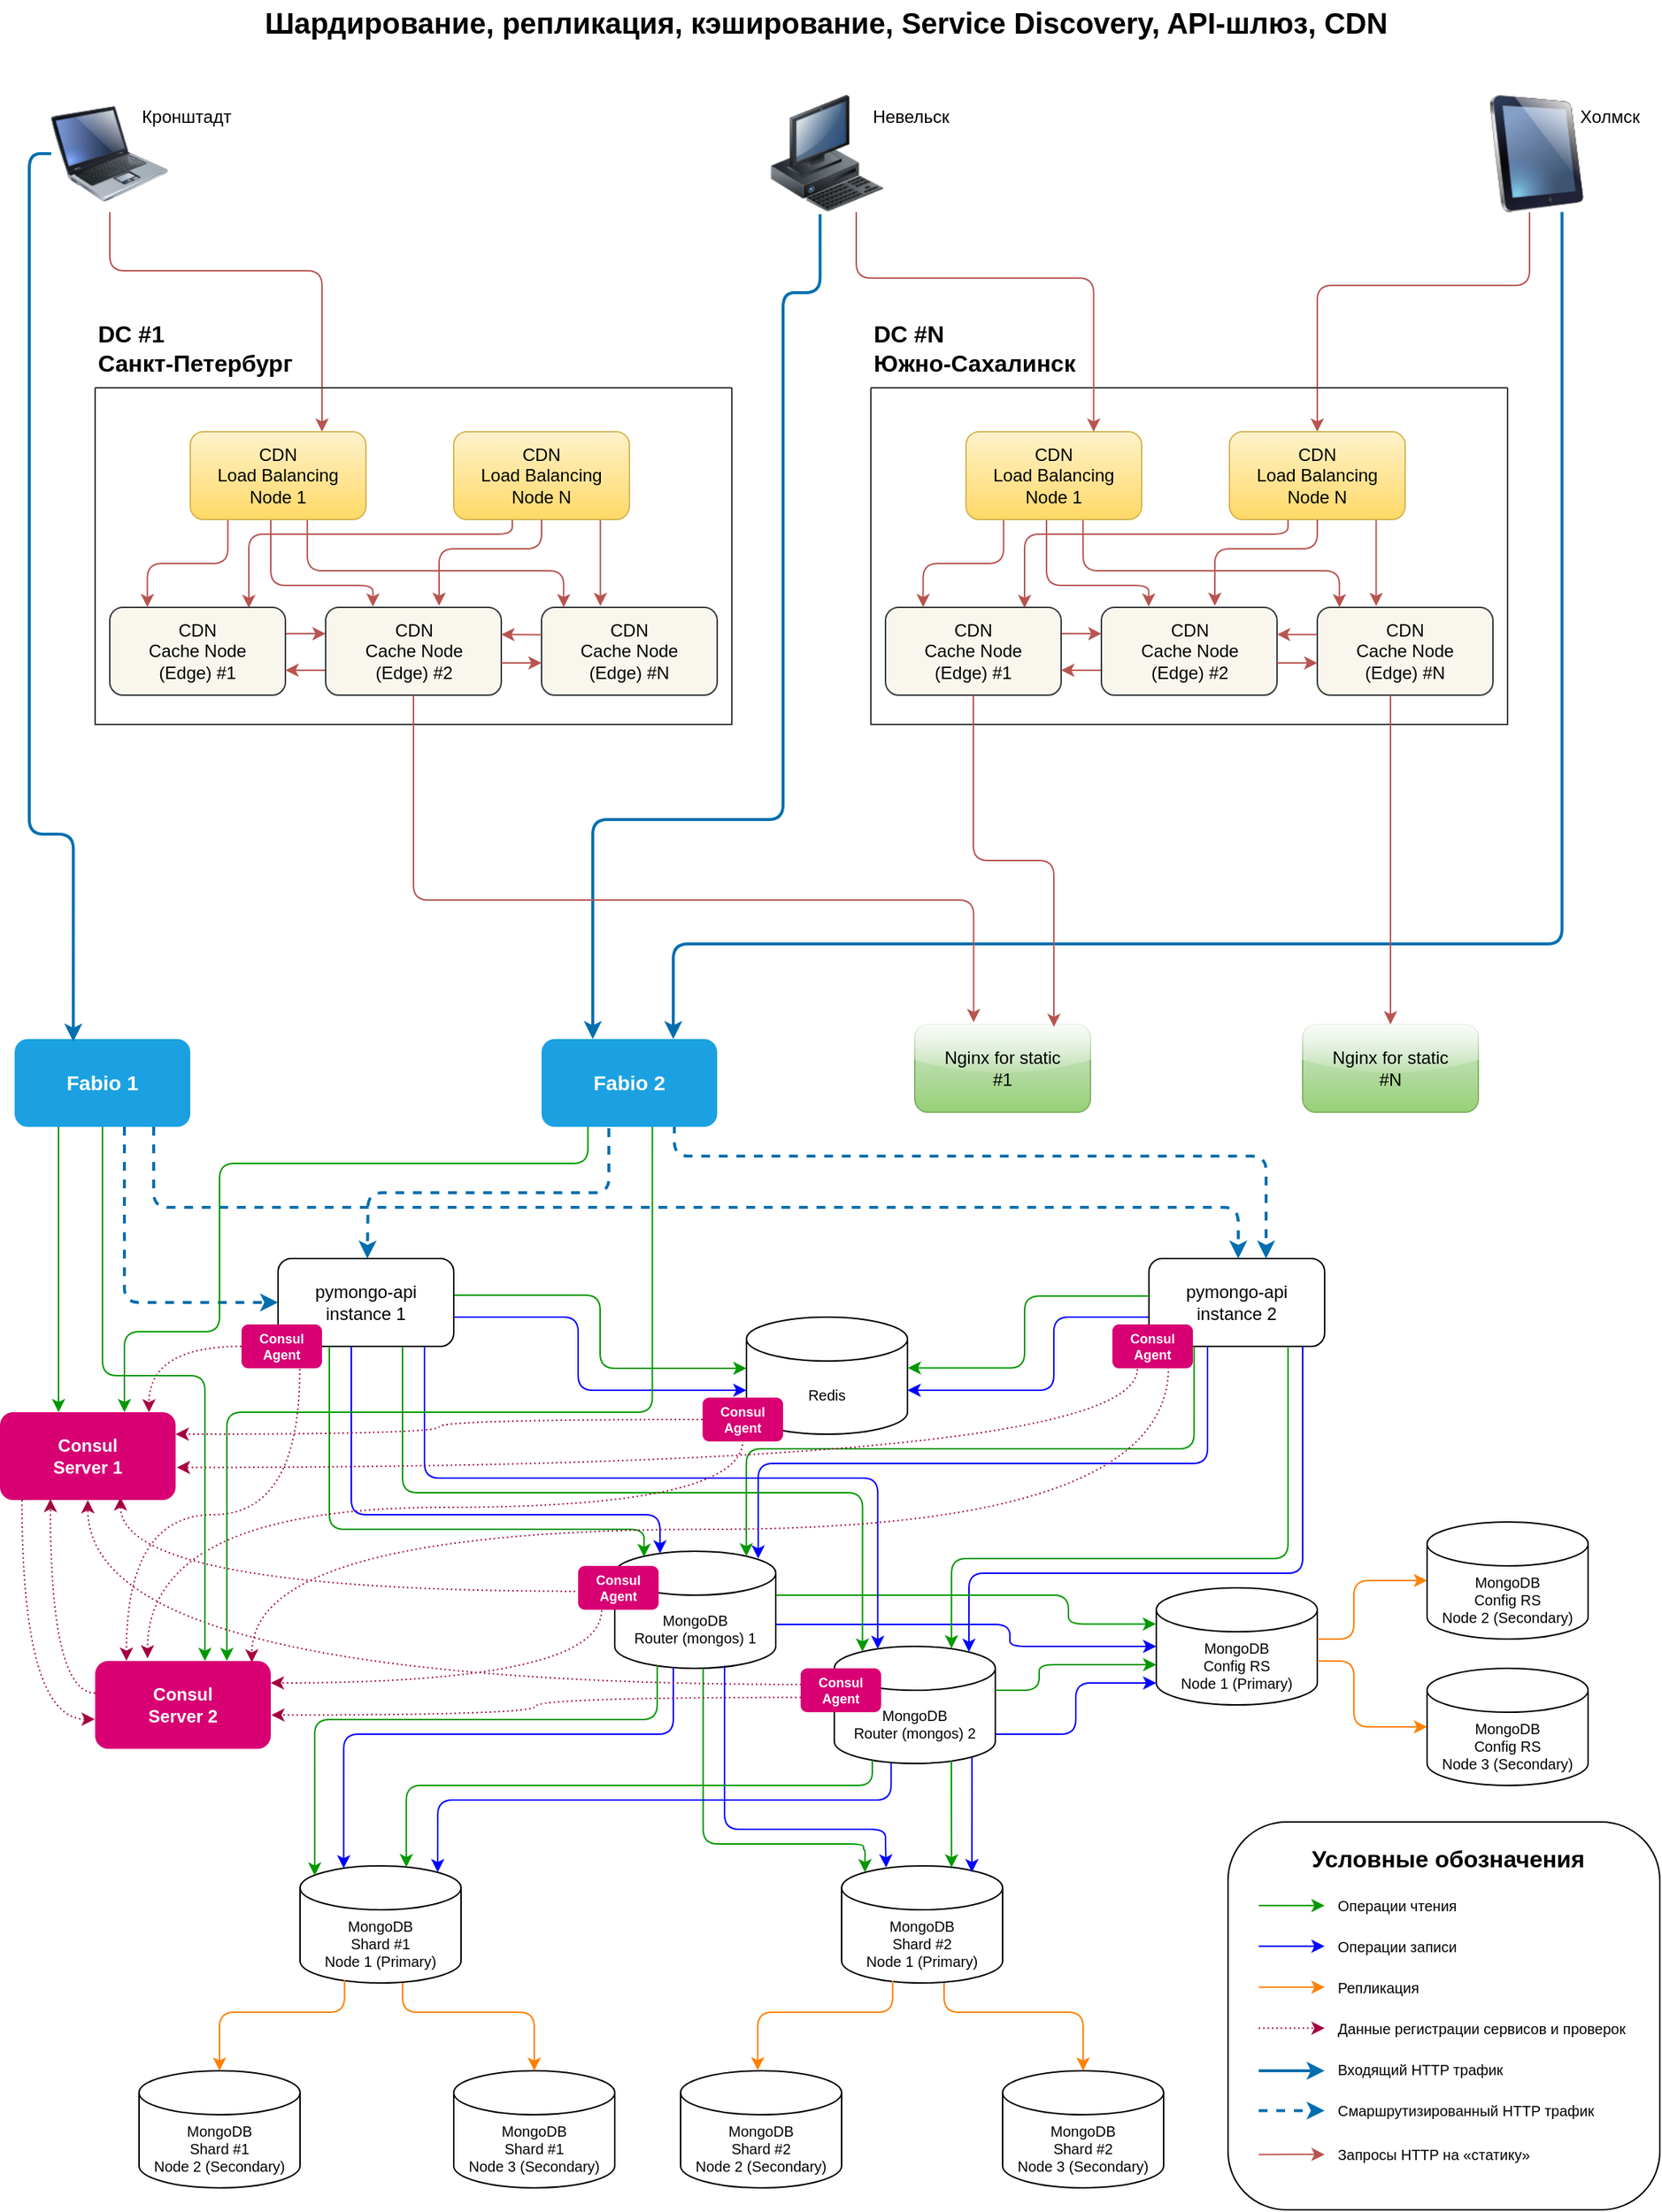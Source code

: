<mxfile version="24.7.17">
  <diagram name="6.CDN" id="-H_mtQnk-PTXWXPvYvuk">
    <mxGraphModel dx="2618" dy="1568" grid="1" gridSize="5" guides="1" tooltips="1" connect="1" arrows="1" fold="1" page="1" pageScale="1" pageWidth="1169" pageHeight="1654" math="0" shadow="0">
      <root>
        <mxCell id="0" />
        <mxCell id="1" style="locked=1;" parent="0" />
        <mxCell id="jPw7WkgZSSUt35f-Nade-44" value="" style="rounded=1;whiteSpace=wrap;html=1;" parent="1" vertex="1">
          <mxGeometry x="859" y="1280" width="295" height="265" as="geometry" />
        </mxCell>
        <mxCell id="zA23MoTUsTF4_91t8viU-2" value="MongoDB&lt;div style=&quot;font-size: 10px;&quot;&gt;Router (mongos) 1&lt;/div&gt;" style="shape=cylinder3;whiteSpace=wrap;html=1;boundedLbl=1;backgroundOutline=1;size=15;fontSize=10;" parent="1" vertex="1">
          <mxGeometry x="440" y="1095" width="110" height="80" as="geometry" />
        </mxCell>
        <mxCell id="zA23MoTUsTF4_91t8viU-3" value="pymongo-api&lt;div&gt;instance 2&lt;/div&gt;" style="rounded=1;whiteSpace=wrap;html=1;" parent="1" vertex="1">
          <mxGeometry x="805" y="895" width="120" height="60" as="geometry" />
        </mxCell>
        <mxCell id="7oG3R2HQlfEvOicd3jD7-2" value="MongoDB&lt;div style=&quot;font-size: 10px;&quot;&gt;Shard #1&lt;/div&gt;&lt;div style=&quot;font-size: 10px;&quot;&gt;Node 1 (Primary)&lt;/div&gt;" style="shape=cylinder3;whiteSpace=wrap;html=1;boundedLbl=1;backgroundOutline=1;size=15;fontSize=10;" parent="1" vertex="1">
          <mxGeometry x="225" y="1310" width="110" height="80" as="geometry" />
        </mxCell>
        <mxCell id="7oG3R2HQlfEvOicd3jD7-1" value="MongoDB&lt;br&gt;Config RS&lt;div&gt;Node 3 (Secondary)&lt;/div&gt;" style="shape=cylinder3;whiteSpace=wrap;html=1;boundedLbl=1;backgroundOutline=1;size=15;fontSize=10;" parent="1" vertex="1">
          <mxGeometry x="995" y="1175" width="110" height="80" as="geometry" />
        </mxCell>
        <mxCell id="7oG3R2HQlfEvOicd3jD7-3" value="MongoDB&lt;div style=&quot;font-size: 10px;&quot;&gt;Shard #2&lt;/div&gt;&lt;div style=&quot;font-size: 10px;&quot;&gt;Node 1 (Primary)&lt;/div&gt;" style="shape=cylinder3;whiteSpace=wrap;html=1;boundedLbl=1;backgroundOutline=1;size=15;fontSize=10;" parent="1" vertex="1">
          <mxGeometry x="595" y="1310" width="110" height="80" as="geometry" />
        </mxCell>
        <mxCell id="jPw7WkgZSSUt35f-Nade-1" value="MongoDB&lt;br style=&quot;font-size: 10px;&quot;&gt;Config RS&lt;div style=&quot;font-size: 10px;&quot;&gt;Node 2 (Secondary)&lt;/div&gt;" style="shape=cylinder3;whiteSpace=wrap;html=1;boundedLbl=1;backgroundOutline=1;size=15;fontSize=10;" parent="1" vertex="1">
          <mxGeometry x="995" y="1075" width="110" height="80" as="geometry" />
        </mxCell>
        <mxCell id="jPw7WkgZSSUt35f-Nade-2" value="MongoDB&lt;br style=&quot;font-size: 10px;&quot;&gt;Config RS&lt;div style=&quot;font-size: 10px;&quot;&gt;Node 1 (Primary)&lt;/div&gt;" style="shape=cylinder3;whiteSpace=wrap;html=1;boundedLbl=1;backgroundOutline=1;size=15;fontSize=10;" parent="1" vertex="1">
          <mxGeometry x="810" y="1120" width="110" height="80" as="geometry" />
        </mxCell>
        <mxCell id="jPw7WkgZSSUt35f-Nade-3" value="MongoDB&lt;div style=&quot;font-size: 10px;&quot;&gt;Router (mongos) 2&lt;/div&gt;" style="shape=cylinder3;whiteSpace=wrap;html=1;boundedLbl=1;backgroundOutline=1;size=15;fontSize=10;" parent="1" vertex="1">
          <mxGeometry x="590" y="1160" width="110" height="80" as="geometry" />
        </mxCell>
        <mxCell id="jPw7WkgZSSUt35f-Nade-4" value="MongoDB&lt;div style=&quot;font-size: 10px;&quot;&gt;Shard #1&lt;/div&gt;&lt;div style=&quot;font-size: 10px;&quot;&gt;Node 2 (Secondary)&lt;/div&gt;" style="shape=cylinder3;whiteSpace=wrap;html=1;boundedLbl=1;backgroundOutline=1;size=15;fontSize=10;" parent="1" vertex="1">
          <mxGeometry x="115" y="1450" width="110" height="80" as="geometry" />
        </mxCell>
        <mxCell id="jPw7WkgZSSUt35f-Nade-5" value="MongoDB&lt;div style=&quot;font-size: 10px;&quot;&gt;Shard #1&lt;/div&gt;&lt;div style=&quot;font-size: 10px;&quot;&gt;Node 3 (Secondary)&lt;/div&gt;" style="shape=cylinder3;whiteSpace=wrap;html=1;boundedLbl=1;backgroundOutline=1;size=15;fontSize=10;" parent="1" vertex="1">
          <mxGeometry x="330" y="1450" width="110" height="80" as="geometry" />
        </mxCell>
        <mxCell id="jPw7WkgZSSUt35f-Nade-6" value="MongoDB&lt;div style=&quot;font-size: 10px;&quot;&gt;Shard #2&lt;/div&gt;&lt;div style=&quot;font-size: 10px;&quot;&gt;Node 2 (Secondary)&lt;/div&gt;" style="shape=cylinder3;whiteSpace=wrap;html=1;boundedLbl=1;backgroundOutline=1;size=15;fontSize=10;" parent="1" vertex="1">
          <mxGeometry x="485" y="1450" width="110" height="80" as="geometry" />
        </mxCell>
        <mxCell id="jPw7WkgZSSUt35f-Nade-7" value="MongoDB&lt;div style=&quot;font-size: 10px;&quot;&gt;Shard #2&lt;/div&gt;&lt;div style=&quot;font-size: 10px;&quot;&gt;Node 3 (Secondary)&lt;/div&gt;" style="shape=cylinder3;whiteSpace=wrap;html=1;boundedLbl=1;backgroundOutline=1;size=15;fontSize=10;" parent="1" vertex="1">
          <mxGeometry x="705" y="1450" width="110" height="80" as="geometry" />
        </mxCell>
        <mxCell id="jPw7WkgZSSUt35f-Nade-8" style="edgeStyle=orthogonalEdgeStyle;rounded=1;orthogonalLoop=1;jettySize=auto;html=1;strokeColor=#0000FF;curved=0;entryX=0;entryY=0.5;entryDx=0;entryDy=0;entryPerimeter=0;" parent="1" source="zA23MoTUsTF4_91t8viU-2" target="jPw7WkgZSSUt35f-Nade-2" edge="1">
          <mxGeometry relative="1" as="geometry">
            <mxPoint x="810" y="1150" as="targetPoint" />
            <Array as="points">
              <mxPoint x="710" y="1145" />
              <mxPoint x="710" y="1160" />
            </Array>
          </mxGeometry>
        </mxCell>
        <mxCell id="jPw7WkgZSSUt35f-Nade-10" style="edgeStyle=orthogonalEdgeStyle;rounded=1;orthogonalLoop=1;jettySize=auto;html=1;entryX=0.888;entryY=0.063;entryDx=0;entryDy=0;entryPerimeter=0;strokeColor=#0000FF;curved=0;" parent="1" source="zA23MoTUsTF4_91t8viU-3" target="zA23MoTUsTF4_91t8viU-2" edge="1">
          <mxGeometry relative="1" as="geometry">
            <mxPoint x="515" y="995" as="targetPoint" />
            <Array as="points">
              <mxPoint x="845" y="1035" />
              <mxPoint x="538" y="1035" />
              <mxPoint x="538" y="1100" />
            </Array>
          </mxGeometry>
        </mxCell>
        <mxCell id="jPw7WkgZSSUt35f-Nade-11" style="edgeStyle=orthogonalEdgeStyle;rounded=1;orthogonalLoop=1;jettySize=auto;html=1;entryX=0.817;entryY=0.043;entryDx=0;entryDy=0;entryPerimeter=0;strokeColor=#009900;curved=0;" parent="1" target="zA23MoTUsTF4_91t8viU-2" edge="1">
          <mxGeometry relative="1" as="geometry">
            <Array as="points">
              <mxPoint x="836" y="1025" />
              <mxPoint x="530" y="1025" />
            </Array>
            <mxPoint x="835.805" y="955" as="sourcePoint" />
            <mxPoint x="530.01" y="1097.24" as="targetPoint" />
          </mxGeometry>
        </mxCell>
        <mxCell id="jPw7WkgZSSUt35f-Nade-12" style="edgeStyle=orthogonalEdgeStyle;rounded=1;orthogonalLoop=1;jettySize=auto;html=1;strokeColor=#009900;curved=0;entryX=0.728;entryY=0.017;entryDx=0;entryDy=0;entryPerimeter=0;" parent="1" source="zA23MoTUsTF4_91t8viU-3" target="jPw7WkgZSSUt35f-Nade-3" edge="1">
          <mxGeometry relative="1" as="geometry">
            <Array as="points">
              <mxPoint x="900" y="1100" />
              <mxPoint x="670" y="1100" />
            </Array>
            <mxPoint x="670" y="1155" as="targetPoint" />
          </mxGeometry>
        </mxCell>
        <mxCell id="jPw7WkgZSSUt35f-Nade-13" style="edgeStyle=orthogonalEdgeStyle;rounded=1;orthogonalLoop=1;jettySize=auto;html=1;entryX=0.833;entryY=0.047;entryDx=0;entryDy=0;entryPerimeter=0;strokeColor=#0000FF;curved=0;" parent="1" source="zA23MoTUsTF4_91t8viU-3" target="jPw7WkgZSSUt35f-Nade-3" edge="1">
          <mxGeometry relative="1" as="geometry">
            <Array as="points">
              <mxPoint x="910" y="1110" />
              <mxPoint x="682" y="1110" />
              <mxPoint x="682" y="1164" />
            </Array>
          </mxGeometry>
        </mxCell>
        <mxCell id="jPw7WkgZSSUt35f-Nade-14" style="edgeStyle=orthogonalEdgeStyle;rounded=1;orthogonalLoop=1;jettySize=auto;html=1;entryX=0;entryY=0;entryDx=0;entryDy=52.5;entryPerimeter=0;strokeColor=#009900;curved=0;" parent="1" source="jPw7WkgZSSUt35f-Nade-3" target="jPw7WkgZSSUt35f-Nade-2" edge="1">
          <mxGeometry relative="1" as="geometry">
            <Array as="points">
              <mxPoint x="730" y="1190" />
              <mxPoint x="730" y="1173" />
            </Array>
          </mxGeometry>
        </mxCell>
        <mxCell id="jPw7WkgZSSUt35f-Nade-15" style="edgeStyle=orthogonalEdgeStyle;rounded=1;orthogonalLoop=1;jettySize=auto;html=1;entryX=0;entryY=0.5;entryDx=0;entryDy=0;entryPerimeter=0;curved=0;strokeColor=#FF8000;" parent="1" source="jPw7WkgZSSUt35f-Nade-2" target="jPw7WkgZSSUt35f-Nade-1" edge="1">
          <mxGeometry relative="1" as="geometry">
            <Array as="points">
              <mxPoint x="945" y="1155" />
              <mxPoint x="945" y="1115" />
            </Array>
          </mxGeometry>
        </mxCell>
        <mxCell id="jPw7WkgZSSUt35f-Nade-16" style="edgeStyle=orthogonalEdgeStyle;rounded=1;orthogonalLoop=1;jettySize=auto;html=1;entryX=0;entryY=0.5;entryDx=0;entryDy=0;entryPerimeter=0;curved=0;strokeColor=#FF8000;" parent="1" source="jPw7WkgZSSUt35f-Nade-2" target="7oG3R2HQlfEvOicd3jD7-1" edge="1">
          <mxGeometry relative="1" as="geometry">
            <Array as="points">
              <mxPoint x="945" y="1170" />
              <mxPoint x="945" y="1215" />
            </Array>
          </mxGeometry>
        </mxCell>
        <mxCell id="jPw7WkgZSSUt35f-Nade-17" style="edgeStyle=orthogonalEdgeStyle;rounded=1;orthogonalLoop=1;jettySize=auto;html=1;entryX=0.091;entryY=0.083;entryDx=0;entryDy=0;entryPerimeter=0;exitX=0.264;exitY=0.975;exitDx=0;exitDy=0;exitPerimeter=0;strokeColor=#009900;curved=0;" parent="1" source="zA23MoTUsTF4_91t8viU-2" target="7oG3R2HQlfEvOicd3jD7-2" edge="1">
          <mxGeometry relative="1" as="geometry">
            <Array as="points">
              <mxPoint x="469" y="1210" />
              <mxPoint x="235" y="1210" />
            </Array>
          </mxGeometry>
        </mxCell>
        <mxCell id="jPw7WkgZSSUt35f-Nade-18" style="edgeStyle=orthogonalEdgeStyle;rounded=1;orthogonalLoop=1;jettySize=auto;html=1;entryX=0.271;entryY=0.021;entryDx=0;entryDy=0;entryPerimeter=0;strokeColor=#0000FF;curved=0;" parent="1" target="7oG3R2HQlfEvOicd3jD7-2" edge="1">
          <mxGeometry relative="1" as="geometry">
            <mxPoint x="305" y="1295" as="targetPoint" />
            <Array as="points">
              <mxPoint x="480" y="1220" />
              <mxPoint x="255" y="1220" />
            </Array>
            <mxPoint x="480" y="1175" as="sourcePoint" />
          </mxGeometry>
        </mxCell>
        <mxCell id="jPw7WkgZSSUt35f-Nade-19" style="edgeStyle=orthogonalEdgeStyle;rounded=1;orthogonalLoop=1;jettySize=auto;html=1;entryX=0.145;entryY=0;entryDx=0;entryDy=4.35;entryPerimeter=0;strokeColor=#009900;curved=0;exitX=0.549;exitY=1;exitDx=0;exitDy=0;exitPerimeter=0;" parent="1" source="zA23MoTUsTF4_91t8viU-2" target="7oG3R2HQlfEvOicd3jD7-3" edge="1">
          <mxGeometry relative="1" as="geometry">
            <mxPoint x="620" y="1295" as="targetPoint" />
            <Array as="points">
              <mxPoint x="500" y="1295" />
              <mxPoint x="610" y="1295" />
              <mxPoint x="610" y="1299" />
              <mxPoint x="611" y="1299" />
            </Array>
          </mxGeometry>
        </mxCell>
        <mxCell id="jPw7WkgZSSUt35f-Nade-20" style="edgeStyle=orthogonalEdgeStyle;rounded=1;orthogonalLoop=1;jettySize=auto;html=1;entryX=0.277;entryY=0.014;entryDx=0;entryDy=0;entryPerimeter=0;strokeColor=#0000FF;curved=0;exitX=0.682;exitY=0.978;exitDx=0;exitDy=0;exitPerimeter=0;" parent="1" source="zA23MoTUsTF4_91t8viU-2" target="7oG3R2HQlfEvOicd3jD7-3" edge="1">
          <mxGeometry relative="1" as="geometry">
            <Array as="points">
              <mxPoint x="515" y="1285" />
              <mxPoint x="625" y="1285" />
              <mxPoint x="625" y="1296" />
              <mxPoint x="626" y="1296" />
            </Array>
          </mxGeometry>
        </mxCell>
        <mxCell id="jPw7WkgZSSUt35f-Nade-21" style="edgeStyle=orthogonalEdgeStyle;rounded=1;orthogonalLoop=1;jettySize=auto;html=1;entryX=0.66;entryY=0.011;entryDx=0;entryDy=0;entryPerimeter=0;exitX=0.236;exitY=0.972;exitDx=0;exitDy=0;exitPerimeter=0;strokeColor=#009900;curved=0;" parent="1" source="jPw7WkgZSSUt35f-Nade-3" target="7oG3R2HQlfEvOicd3jD7-2" edge="1">
          <mxGeometry relative="1" as="geometry">
            <Array as="points">
              <mxPoint x="616" y="1255" />
              <mxPoint x="298" y="1255" />
            </Array>
          </mxGeometry>
        </mxCell>
        <mxCell id="jPw7WkgZSSUt35f-Nade-22" style="edgeStyle=orthogonalEdgeStyle;rounded=1;orthogonalLoop=1;jettySize=auto;html=1;entryX=0.855;entryY=0;entryDx=0;entryDy=4.35;entryPerimeter=0;exitX=0.353;exitY=0.994;exitDx=0;exitDy=0;exitPerimeter=0;strokeColor=#0000FF;curved=0;" parent="1" source="jPw7WkgZSSUt35f-Nade-3" target="7oG3R2HQlfEvOicd3jD7-2" edge="1">
          <mxGeometry relative="1" as="geometry">
            <Array as="points">
              <mxPoint x="629" y="1265" />
              <mxPoint x="319" y="1265" />
            </Array>
          </mxGeometry>
        </mxCell>
        <mxCell id="jPw7WkgZSSUt35f-Nade-23" style="edgeStyle=orthogonalEdgeStyle;rounded=1;orthogonalLoop=1;jettySize=auto;html=1;entryX=0.683;entryY=0.014;entryDx=0;entryDy=0;entryPerimeter=0;curved=0;strokeColor=#009900;exitX=0.727;exitY=0.979;exitDx=0;exitDy=0;exitPerimeter=0;" parent="1" source="jPw7WkgZSSUt35f-Nade-3" target="7oG3R2HQlfEvOicd3jD7-3" edge="1">
          <mxGeometry relative="1" as="geometry">
            <Array as="points">
              <mxPoint x="670" y="1238" />
            </Array>
          </mxGeometry>
        </mxCell>
        <mxCell id="jPw7WkgZSSUt35f-Nade-24" style="edgeStyle=orthogonalEdgeStyle;rounded=1;orthogonalLoop=1;jettySize=auto;html=1;entryX=0.855;entryY=0;entryDx=0;entryDy=4.35;entryPerimeter=0;curved=0;strokeColor=#0000FF;exitX=0.855;exitY=1;exitDx=0;exitDy=-4.35;exitPerimeter=0;" parent="1" source="jPw7WkgZSSUt35f-Nade-3" edge="1">
          <mxGeometry relative="1" as="geometry">
            <Array as="points">
              <mxPoint x="684" y="1250" />
            </Array>
            <mxPoint x="680" y="1250" as="sourcePoint" />
            <mxPoint x="684.01" y="1314.35" as="targetPoint" />
          </mxGeometry>
        </mxCell>
        <mxCell id="jPw7WkgZSSUt35f-Nade-25" style="edgeStyle=orthogonalEdgeStyle;rounded=1;orthogonalLoop=1;jettySize=auto;html=1;entryX=0.5;entryY=0;entryDx=0;entryDy=0;entryPerimeter=0;curved=0;exitX=0.276;exitY=0.973;exitDx=0;exitDy=0;exitPerimeter=0;strokeColor=#FF8000;" parent="1" source="7oG3R2HQlfEvOicd3jD7-2" target="jPw7WkgZSSUt35f-Nade-4" edge="1">
          <mxGeometry relative="1" as="geometry">
            <Array as="points">
              <mxPoint x="255" y="1410" />
              <mxPoint x="170" y="1410" />
            </Array>
          </mxGeometry>
        </mxCell>
        <mxCell id="jPw7WkgZSSUt35f-Nade-26" style="edgeStyle=orthogonalEdgeStyle;rounded=1;orthogonalLoop=1;jettySize=auto;html=1;entryX=0.5;entryY=0;entryDx=0;entryDy=0;entryPerimeter=0;curved=0;strokeColor=#FF8000;" parent="1" source="7oG3R2HQlfEvOicd3jD7-2" target="jPw7WkgZSSUt35f-Nade-5" edge="1">
          <mxGeometry relative="1" as="geometry">
            <Array as="points">
              <mxPoint x="295" y="1410" />
              <mxPoint x="385" y="1410" />
            </Array>
          </mxGeometry>
        </mxCell>
        <mxCell id="jPw7WkgZSSUt35f-Nade-27" style="edgeStyle=orthogonalEdgeStyle;rounded=1;orthogonalLoop=1;jettySize=auto;html=1;entryX=0.479;entryY=-0.004;entryDx=0;entryDy=0;entryPerimeter=0;curved=0;exitX=0.317;exitY=0.981;exitDx=0;exitDy=0;exitPerimeter=0;strokeColor=#FF8000;" parent="1" source="7oG3R2HQlfEvOicd3jD7-3" target="jPw7WkgZSSUt35f-Nade-6" edge="1">
          <mxGeometry relative="1" as="geometry">
            <Array as="points">
              <mxPoint x="630" y="1410" />
              <mxPoint x="538" y="1410" />
            </Array>
          </mxGeometry>
        </mxCell>
        <mxCell id="jPw7WkgZSSUt35f-Nade-28" style="edgeStyle=orthogonalEdgeStyle;rounded=1;orthogonalLoop=1;jettySize=auto;html=1;entryX=0.5;entryY=0;entryDx=0;entryDy=0;entryPerimeter=0;curved=0;strokeColor=#FF8000;" parent="1" source="7oG3R2HQlfEvOicd3jD7-3" target="jPw7WkgZSSUt35f-Nade-7" edge="1">
          <mxGeometry relative="1" as="geometry">
            <Array as="points">
              <mxPoint x="665" y="1410" />
              <mxPoint x="760" y="1410" />
            </Array>
          </mxGeometry>
        </mxCell>
        <mxCell id="jPw7WkgZSSUt35f-Nade-29" style="edgeStyle=orthogonalEdgeStyle;rounded=1;orthogonalLoop=1;jettySize=auto;html=1;entryX=0;entryY=1;entryDx=0;entryDy=-15;entryPerimeter=0;curved=0;strokeColor=#0000FF;" parent="1" source="jPw7WkgZSSUt35f-Nade-3" target="jPw7WkgZSSUt35f-Nade-2" edge="1">
          <mxGeometry relative="1" as="geometry">
            <Array as="points">
              <mxPoint x="755" y="1220" />
              <mxPoint x="755" y="1185" />
            </Array>
          </mxGeometry>
        </mxCell>
        <mxCell id="jPw7WkgZSSUt35f-Nade-30" style="edgeStyle=orthogonalEdgeStyle;rounded=1;orthogonalLoop=1;jettySize=auto;html=1;entryX=-0.002;entryY=0.309;entryDx=0;entryDy=0;entryPerimeter=0;curved=0;strokeColor=#009900;" parent="1" source="zA23MoTUsTF4_91t8viU-2" target="jPw7WkgZSSUt35f-Nade-2" edge="1">
          <mxGeometry relative="1" as="geometry">
            <Array as="points">
              <mxPoint x="750" y="1125" />
              <mxPoint x="750" y="1145" />
            </Array>
          </mxGeometry>
        </mxCell>
        <mxCell id="jPw7WkgZSSUt35f-Nade-36" value="Условные обозначения" style="text;html=1;align=center;verticalAlign=middle;whiteSpace=wrap;rounded=0;fontSize=16;fontStyle=1" parent="1" vertex="1">
          <mxGeometry x="886.5" y="1290" width="245" height="30" as="geometry" />
        </mxCell>
        <mxCell id="jPw7WkgZSSUt35f-Nade-37" value="" style="endArrow=classic;html=1;rounded=0;strokeColor=#009900;" parent="1" edge="1">
          <mxGeometry width="50" height="50" relative="1" as="geometry">
            <mxPoint x="880" y="1337.11" as="sourcePoint" />
            <mxPoint x="925" y="1337.11" as="targetPoint" />
          </mxGeometry>
        </mxCell>
        <mxCell id="jPw7WkgZSSUt35f-Nade-38" value="Операции чтения" style="text;html=1;align=left;verticalAlign=middle;whiteSpace=wrap;rounded=0;fontSize=10;" parent="1" vertex="1">
          <mxGeometry x="931.5" y="1322.31" width="150" height="30" as="geometry" />
        </mxCell>
        <mxCell id="jPw7WkgZSSUt35f-Nade-40" value="" style="endArrow=classic;html=1;rounded=0;strokeColor=#0000FF;" parent="1" edge="1">
          <mxGeometry width="50" height="50" relative="1" as="geometry">
            <mxPoint x="880" y="1364.88" as="sourcePoint" />
            <mxPoint x="925" y="1364.88" as="targetPoint" />
          </mxGeometry>
        </mxCell>
        <mxCell id="jPw7WkgZSSUt35f-Nade-41" value="Операции записи" style="text;html=1;align=left;verticalAlign=middle;whiteSpace=wrap;rounded=0;fontSize=10;" parent="1" vertex="1">
          <mxGeometry x="931.5" y="1350" width="150" height="30" as="geometry" />
        </mxCell>
        <mxCell id="jPw7WkgZSSUt35f-Nade-42" value="" style="endArrow=classic;html=1;rounded=0;strokeColor=#FF8000;" parent="1" edge="1">
          <mxGeometry width="50" height="50" relative="1" as="geometry">
            <mxPoint x="880" y="1392.88" as="sourcePoint" />
            <mxPoint x="925" y="1392.88" as="targetPoint" />
          </mxGeometry>
        </mxCell>
        <mxCell id="jPw7WkgZSSUt35f-Nade-43" value="Репликация" style="text;html=1;align=left;verticalAlign=middle;whiteSpace=wrap;rounded=0;fontSize=10;" parent="1" vertex="1">
          <mxGeometry x="931.5" y="1378" width="150" height="30" as="geometry" />
        </mxCell>
        <mxCell id="jPw7WkgZSSUt35f-Nade-46" value="Шардирование, репликация, кэширование, Service Discovery, API-шлюз, CDN" style="text;html=1;align=center;verticalAlign=middle;whiteSpace=wrap;rounded=0;fontStyle=1;fontSize=20;" parent="1" vertex="1">
          <mxGeometry x="156" y="35" width="857" height="30" as="geometry" />
        </mxCell>
        <mxCell id="w-7H7ikRxo_HlCYYJED9-1" value="Redis" style="shape=cylinder3;whiteSpace=wrap;html=1;boundedLbl=1;backgroundOutline=1;size=15;fontSize=10;" parent="1" vertex="1">
          <mxGeometry x="530" y="935" width="110" height="80" as="geometry" />
        </mxCell>
        <mxCell id="w-7H7ikRxo_HlCYYJED9-2" style="edgeStyle=orthogonalEdgeStyle;rounded=1;orthogonalLoop=1;jettySize=auto;html=1;entryX=1.002;entryY=0.434;entryDx=0;entryDy=0;entryPerimeter=0;curved=0;strokeColor=#009900;exitX=0.006;exitY=0.427;exitDx=0;exitDy=0;exitPerimeter=0;" parent="1" source="zA23MoTUsTF4_91t8viU-3" target="w-7H7ikRxo_HlCYYJED9-1" edge="1">
          <mxGeometry relative="1" as="geometry">
            <mxPoint x="515" y="905" as="sourcePoint" />
            <mxPoint x="346.1" y="942.04" as="targetPoint" />
            <Array as="points">
              <mxPoint x="720" y="921" />
              <mxPoint x="720" y="970" />
            </Array>
          </mxGeometry>
        </mxCell>
        <mxCell id="w-7H7ikRxo_HlCYYJED9-3" style="edgeStyle=orthogonalEdgeStyle;rounded=1;orthogonalLoop=1;jettySize=auto;html=1;curved=0;strokeColor=#0000FF;" parent="1" source="zA23MoTUsTF4_91t8viU-3" edge="1">
          <mxGeometry relative="1" as="geometry">
            <mxPoint x="640" y="985" as="targetPoint" />
            <Array as="points">
              <mxPoint x="740" y="935" />
              <mxPoint x="740" y="985" />
              <mxPoint x="640" y="985" />
            </Array>
          </mxGeometry>
        </mxCell>
        <mxCell id="Fii791TdJ4JdNN3p8r98-2" style="edgeStyle=orthogonalEdgeStyle;rounded=1;orthogonalLoop=1;jettySize=auto;html=1;curved=0;strokeColor=#009900;" parent="1" source="Fii791TdJ4JdNN3p8r98-1" target="w-7H7ikRxo_HlCYYJED9-1" edge="1">
          <mxGeometry relative="1" as="geometry">
            <Array as="points">
              <mxPoint x="430" y="920" />
              <mxPoint x="430" y="970" />
            </Array>
          </mxGeometry>
        </mxCell>
        <mxCell id="Fii791TdJ4JdNN3p8r98-1" value="pymongo-api&lt;br&gt;instance 1" style="rounded=1;whiteSpace=wrap;html=1;" parent="1" vertex="1">
          <mxGeometry x="210" y="895" width="120" height="60" as="geometry" />
        </mxCell>
        <mxCell id="Fii791TdJ4JdNN3p8r98-3" style="edgeStyle=orthogonalEdgeStyle;rounded=1;orthogonalLoop=1;jettySize=auto;html=1;curved=0;strokeColor=#0000FF;" parent="1" source="Fii791TdJ4JdNN3p8r98-1" edge="1">
          <mxGeometry relative="1" as="geometry">
            <mxPoint x="530" y="985" as="targetPoint" />
            <Array as="points">
              <mxPoint x="415" y="935" />
              <mxPoint x="415" y="985" />
            </Array>
          </mxGeometry>
        </mxCell>
        <mxCell id="Fii791TdJ4JdNN3p8r98-4" style="edgeStyle=orthogonalEdgeStyle;rounded=1;orthogonalLoop=1;jettySize=auto;html=1;entryX=0.27;entryY=0.022;entryDx=0;entryDy=0;entryPerimeter=0;curved=0;strokeColor=#0000FF;" parent="1" source="Fii791TdJ4JdNN3p8r98-1" target="jPw7WkgZSSUt35f-Nade-3" edge="1">
          <mxGeometry relative="1" as="geometry">
            <Array as="points">
              <mxPoint x="310" y="1045" />
              <mxPoint x="620" y="1045" />
            </Array>
          </mxGeometry>
        </mxCell>
        <mxCell id="Fii791TdJ4JdNN3p8r98-5" style="edgeStyle=orthogonalEdgeStyle;rounded=1;orthogonalLoop=1;jettySize=auto;html=1;entryX=0.175;entryY=0.045;entryDx=0;entryDy=0;entryPerimeter=0;curved=0;strokeColor=#009900;" parent="1" source="Fii791TdJ4JdNN3p8r98-1" target="jPw7WkgZSSUt35f-Nade-3" edge="1">
          <mxGeometry relative="1" as="geometry">
            <Array as="points">
              <mxPoint x="295" y="1055" />
              <mxPoint x="609" y="1055" />
            </Array>
          </mxGeometry>
        </mxCell>
        <mxCell id="Fii791TdJ4JdNN3p8r98-6" style="edgeStyle=orthogonalEdgeStyle;rounded=1;orthogonalLoop=1;jettySize=auto;html=1;curved=0;strokeColor=#0000FF;entryX=0.281;entryY=0.019;entryDx=0;entryDy=0;entryPerimeter=0;" parent="1" source="Fii791TdJ4JdNN3p8r98-1" target="zA23MoTUsTF4_91t8viU-2" edge="1">
          <mxGeometry relative="1" as="geometry">
            <Array as="points">
              <mxPoint x="260" y="1070" />
              <mxPoint x="471" y="1070" />
            </Array>
          </mxGeometry>
        </mxCell>
        <mxCell id="Fii791TdJ4JdNN3p8r98-7" style="edgeStyle=orthogonalEdgeStyle;rounded=1;orthogonalLoop=1;jettySize=auto;html=1;entryX=0.182;entryY=0.049;entryDx=0;entryDy=0;entryPerimeter=0;curved=0;strokeColor=#009900;" parent="1" source="Fii791TdJ4JdNN3p8r98-1" target="zA23MoTUsTF4_91t8viU-2" edge="1">
          <mxGeometry relative="1" as="geometry">
            <Array as="points">
              <mxPoint x="245" y="1080" />
              <mxPoint x="460" y="1080" />
            </Array>
          </mxGeometry>
        </mxCell>
        <mxCell id="Fii791TdJ4JdNN3p8r98-50" value="" style="endArrow=classic;html=1;rounded=0;strokeColor=#A50040;fillColor=#d80073;dashed=1;dashPattern=1 2;" parent="1" edge="1">
          <mxGeometry width="50" height="50" relative="1" as="geometry">
            <mxPoint x="880" y="1420.88" as="sourcePoint" />
            <mxPoint x="925" y="1420.88" as="targetPoint" />
          </mxGeometry>
        </mxCell>
        <mxCell id="Fii791TdJ4JdNN3p8r98-51" value="Данные регистрации сервисов и проверок" style="text;html=1;align=left;verticalAlign=middle;whiteSpace=wrap;rounded=0;fontSize=10;" parent="1" vertex="1">
          <mxGeometry x="931.5" y="1406" width="218" height="30" as="geometry" />
        </mxCell>
        <mxCell id="Fii791TdJ4JdNN3p8r98-52" value="" style="endArrow=classic;html=1;rounded=0;strokeColor=#006EAF;fillColor=#1ba1e2;strokeWidth=2;" parent="1" edge="1">
          <mxGeometry width="50" height="50" relative="1" as="geometry">
            <mxPoint x="880" y="1450" as="sourcePoint" />
            <mxPoint x="925" y="1450" as="targetPoint" />
          </mxGeometry>
        </mxCell>
        <mxCell id="Fii791TdJ4JdNN3p8r98-53" value="Входящий HTTP трафик" style="text;html=1;align=left;verticalAlign=middle;whiteSpace=wrap;rounded=0;fontSize=10;" parent="1" vertex="1">
          <mxGeometry x="931.5" y="1434" width="163" height="30" as="geometry" />
        </mxCell>
        <mxCell id="Fii791TdJ4JdNN3p8r98-54" value="" style="endArrow=classic;html=1;rounded=0;strokeColor=#006EAF;fillColor=#1ba1e2;strokeWidth=2;dashed=1;" parent="1" edge="1">
          <mxGeometry width="50" height="50" relative="1" as="geometry">
            <mxPoint x="880" y="1477.19" as="sourcePoint" />
            <mxPoint x="925" y="1477.19" as="targetPoint" />
          </mxGeometry>
        </mxCell>
        <mxCell id="Fii791TdJ4JdNN3p8r98-55" value="Смаршрутизированный HTTP трафик" style="text;html=1;align=left;verticalAlign=middle;whiteSpace=wrap;rounded=0;fontSize=10;" parent="1" vertex="1">
          <mxGeometry x="931.5" y="1462.31" width="208.5" height="30" as="geometry" />
        </mxCell>
        <mxCell id="39V1fKCo_iLuMmP2e1I6-58" value="" style="endArrow=classic;html=1;rounded=1;strokeColor=#B85450;fillColor=#f8cecc;strokeWidth=1;align=center;verticalAlign=middle;fontFamily=Helvetica;fontSize=11;fontColor=default;labelBackgroundColor=default;curved=0;gradientColor=#ea6b66;flowAnimation=0;" edge="1" parent="1">
          <mxGeometry width="50" height="50" relative="1" as="geometry">
            <mxPoint x="880" y="1507.27" as="sourcePoint" />
            <mxPoint x="925" y="1507.27" as="targetPoint" />
            <Array as="points">
              <mxPoint x="912" y="1507.08" />
            </Array>
          </mxGeometry>
        </mxCell>
        <mxCell id="39V1fKCo_iLuMmP2e1I6-59" value="Запросы HTTP на «статику»" style="text;html=1;align=left;verticalAlign=middle;whiteSpace=wrap;rounded=0;fontSize=10;" vertex="1" parent="1">
          <mxGeometry x="931.5" y="1492.31" width="193.5" height="30" as="geometry" />
        </mxCell>
        <mxCell id="Fii791TdJ4JdNN3p8r98-8" value="Service Discovery" style="locked=1;" parent="0" />
        <mxCell id="Fii791TdJ4JdNN3p8r98-22" style="edgeStyle=orthogonalEdgeStyle;rounded=0;orthogonalLoop=1;jettySize=auto;html=1;entryX=0.686;entryY=0.969;entryDx=0;entryDy=0;curved=1;dashed=1;dashPattern=1 2;entryPerimeter=0;fillColor=#d80073;strokeColor=#A50040;exitX=0.018;exitY=0.578;exitDx=0;exitDy=0;exitPerimeter=0;" parent="Fii791TdJ4JdNN3p8r98-8" source="Fii791TdJ4JdNN3p8r98-15" target="Fii791TdJ4JdNN3p8r98-20" edge="1">
          <mxGeometry relative="1" as="geometry">
            <Array as="points">
              <mxPoint x="102" y="1122" />
            </Array>
          </mxGeometry>
        </mxCell>
        <mxCell id="Fii791TdJ4JdNN3p8r98-29" style="edgeStyle=orthogonalEdgeStyle;rounded=0;orthogonalLoop=1;jettySize=auto;html=1;entryX=1;entryY=0.25;entryDx=0;entryDy=0;curved=1;dashed=1;dashPattern=1 2;fillColor=#d80073;strokeColor=#A50040;exitX=0.291;exitY=1.011;exitDx=0;exitDy=0;exitPerimeter=0;" parent="Fii791TdJ4JdNN3p8r98-8" source="Fii791TdJ4JdNN3p8r98-15" target="Fii791TdJ4JdNN3p8r98-21" edge="1">
          <mxGeometry relative="1" as="geometry" />
        </mxCell>
        <mxCell id="Fii791TdJ4JdNN3p8r98-15" value="Consul Agent" style="rounded=1;whiteSpace=wrap;html=1;fontSize=9;fontStyle=1;fillColor=#d80073;fontColor=#ffffff;strokeColor=none;" parent="Fii791TdJ4JdNN3p8r98-8" vertex="1">
          <mxGeometry x="415" y="1105" width="55" height="30" as="geometry" />
        </mxCell>
        <mxCell id="Fii791TdJ4JdNN3p8r98-26" style="edgeStyle=orthogonalEdgeStyle;rounded=0;orthogonalLoop=1;jettySize=auto;html=1;curved=1;dashed=1;dashPattern=1 2;fillColor=#d80073;strokeColor=#A50040;exitX=0.009;exitY=0.367;exitDx=0;exitDy=0;exitPerimeter=0;" parent="Fii791TdJ4JdNN3p8r98-8" source="Fii791TdJ4JdNN3p8r98-16" target="Fii791TdJ4JdNN3p8r98-20" edge="1">
          <mxGeometry relative="1" as="geometry" />
        </mxCell>
        <mxCell id="Fii791TdJ4JdNN3p8r98-16" value="Consul Agent" style="rounded=1;whiteSpace=wrap;html=1;fontSize=9;fontStyle=1;fillColor=#d80073;fontColor=#ffffff;strokeColor=none;" parent="Fii791TdJ4JdNN3p8r98-8" vertex="1">
          <mxGeometry x="567" y="1175" width="55" height="30" as="geometry" />
        </mxCell>
        <mxCell id="Fii791TdJ4JdNN3p8r98-24" style="edgeStyle=orthogonalEdgeStyle;rounded=0;orthogonalLoop=1;jettySize=auto;html=1;curved=1;dashed=1;dashPattern=1 2;fillColor=#d80073;strokeColor=#A50040;entryX=1;entryY=0.25;entryDx=0;entryDy=0;" parent="Fii791TdJ4JdNN3p8r98-8" source="Fii791TdJ4JdNN3p8r98-17" target="Fii791TdJ4JdNN3p8r98-20" edge="1">
          <mxGeometry relative="1" as="geometry">
            <mxPoint x="155" y="1015" as="targetPoint" />
            <Array as="points">
              <mxPoint x="320" y="1005" />
              <mxPoint x="320" y="1015" />
            </Array>
          </mxGeometry>
        </mxCell>
        <mxCell id="Fii791TdJ4JdNN3p8r98-17" value="Consul Agent" style="rounded=1;whiteSpace=wrap;html=1;fontSize=9;fontStyle=1;fillColor=#d80073;fontColor=#ffffff;strokeColor=none;" parent="Fii791TdJ4JdNN3p8r98-8" vertex="1">
          <mxGeometry x="500" y="990" width="55" height="30" as="geometry" />
        </mxCell>
        <mxCell id="Fii791TdJ4JdNN3p8r98-23" style="edgeStyle=orthogonalEdgeStyle;rounded=0;orthogonalLoop=1;jettySize=auto;html=1;curved=1;dashed=1;dashPattern=1 2;fillColor=#d80073;strokeColor=#A50040;exitX=0;exitY=0.5;exitDx=0;exitDy=0;entryX=0.848;entryY=0.001;entryDx=0;entryDy=0;entryPerimeter=0;" parent="Fii791TdJ4JdNN3p8r98-8" source="Fii791TdJ4JdNN3p8r98-18" target="Fii791TdJ4JdNN3p8r98-20" edge="1">
          <mxGeometry relative="1" as="geometry">
            <mxPoint x="175" y="1025" as="targetPoint" />
          </mxGeometry>
        </mxCell>
        <mxCell id="Fii791TdJ4JdNN3p8r98-27" style="edgeStyle=orthogonalEdgeStyle;rounded=0;orthogonalLoop=1;jettySize=auto;html=1;curved=1;dashed=1;dashPattern=1 2;fillColor=#d80073;strokeColor=#A50040;exitX=0.724;exitY=1.014;exitDx=0;exitDy=0;exitPerimeter=0;entryX=0.178;entryY=-0.003;entryDx=0;entryDy=0;entryPerimeter=0;" parent="Fii791TdJ4JdNN3p8r98-8" source="Fii791TdJ4JdNN3p8r98-18" target="Fii791TdJ4JdNN3p8r98-21" edge="1">
          <mxGeometry relative="1" as="geometry" />
        </mxCell>
        <mxCell id="Fii791TdJ4JdNN3p8r98-18" value="Consul Agent" style="rounded=1;whiteSpace=wrap;html=1;fontSize=9;fontStyle=1;fillColor=#d80073;fontColor=#ffffff;strokeColor=none;" parent="Fii791TdJ4JdNN3p8r98-8" vertex="1">
          <mxGeometry x="185" y="940" width="55" height="30" as="geometry" />
        </mxCell>
        <mxCell id="Fii791TdJ4JdNN3p8r98-25" style="edgeStyle=orthogonalEdgeStyle;rounded=0;orthogonalLoop=1;jettySize=auto;html=1;curved=1;dashed=1;dashPattern=1 2;exitX=0.697;exitY=0.969;exitDx=0;exitDy=0;entryX=0.892;entryY=0.017;entryDx=0;entryDy=0;entryPerimeter=0;fillColor=#d80073;strokeColor=#A50040;exitPerimeter=0;" parent="Fii791TdJ4JdNN3p8r98-8" source="Fii791TdJ4JdNN3p8r98-19" target="Fii791TdJ4JdNN3p8r98-21" edge="1">
          <mxGeometry relative="1" as="geometry">
            <Array as="points">
              <mxPoint x="818" y="1080" />
              <mxPoint x="192" y="1080" />
            </Array>
          </mxGeometry>
        </mxCell>
        <mxCell id="Fii791TdJ4JdNN3p8r98-32" style="edgeStyle=orthogonalEdgeStyle;rounded=0;orthogonalLoop=1;jettySize=auto;html=1;fillColor=#d80073;strokeColor=#A50040;curved=1;dashed=1;dashPattern=1 2;exitX=0.31;exitY=1.015;exitDx=0;exitDy=0;exitPerimeter=0;entryX=1.007;entryY=0.629;entryDx=0;entryDy=0;entryPerimeter=0;" parent="Fii791TdJ4JdNN3p8r98-8" source="Fii791TdJ4JdNN3p8r98-19" target="Fii791TdJ4JdNN3p8r98-20" edge="1">
          <mxGeometry relative="1" as="geometry">
            <mxPoint x="150" y="1050" as="targetPoint" />
          </mxGeometry>
        </mxCell>
        <mxCell id="Fii791TdJ4JdNN3p8r98-19" value="Consul Agent" style="rounded=1;whiteSpace=wrap;html=1;fontSize=9;fontStyle=1;fillColor=#d80073;fontColor=#ffffff;strokeColor=none;" parent="Fii791TdJ4JdNN3p8r98-8" vertex="1">
          <mxGeometry x="780" y="940" width="55" height="30" as="geometry" />
        </mxCell>
        <mxCell id="Fii791TdJ4JdNN3p8r98-20" value="Consul&lt;br&gt;Server 1" style="rounded=1;whiteSpace=wrap;html=1;fillColor=#d80073;fontColor=#ffffff;strokeColor=none;fontStyle=1" parent="Fii791TdJ4JdNN3p8r98-8" vertex="1">
          <mxGeometry x="20" y="1000" width="120" height="60" as="geometry" />
        </mxCell>
        <mxCell id="Fii791TdJ4JdNN3p8r98-21" value="Consul&lt;br&gt;Server 2" style="rounded=1;whiteSpace=wrap;html=1;fillColor=#d80073;fontColor=#ffffff;strokeColor=none;fontStyle=1" parent="Fii791TdJ4JdNN3p8r98-8" vertex="1">
          <mxGeometry x="85" y="1170" width="120" height="60" as="geometry" />
        </mxCell>
        <mxCell id="Fii791TdJ4JdNN3p8r98-28" style="edgeStyle=orthogonalEdgeStyle;rounded=0;orthogonalLoop=1;jettySize=auto;html=1;entryX=0.298;entryY=-0.03;entryDx=0;entryDy=0;entryPerimeter=0;curved=1;dashed=1;dashPattern=1 2;fillColor=#d80073;strokeColor=#A50040;exitX=0.501;exitY=0.969;exitDx=0;exitDy=0;exitPerimeter=0;" parent="Fii791TdJ4JdNN3p8r98-8" source="Fii791TdJ4JdNN3p8r98-17" target="Fii791TdJ4JdNN3p8r98-21" edge="1">
          <mxGeometry relative="1" as="geometry">
            <Array as="points">
              <mxPoint x="528" y="1065" />
              <mxPoint x="121" y="1065" />
            </Array>
          </mxGeometry>
        </mxCell>
        <mxCell id="Fii791TdJ4JdNN3p8r98-31" style="edgeStyle=orthogonalEdgeStyle;rounded=0;orthogonalLoop=1;jettySize=auto;html=1;curved=1;dashed=1;dashPattern=1 2;fillColor=#d80073;strokeColor=#A50040;entryX=1.003;entryY=0.615;entryDx=0;entryDy=0;entryPerimeter=0;exitX=0.005;exitY=0.663;exitDx=0;exitDy=0;exitPerimeter=0;" parent="Fii791TdJ4JdNN3p8r98-8" source="Fii791TdJ4JdNN3p8r98-16" target="Fii791TdJ4JdNN3p8r98-21" edge="1">
          <mxGeometry relative="1" as="geometry">
            <mxPoint x="565" y="1195" as="sourcePoint" />
            <mxPoint x="210" y="1195" as="targetPoint" />
          </mxGeometry>
        </mxCell>
        <mxCell id="yDLoh2tDd0CVMfSG9qNo-1" style="edgeStyle=orthogonalEdgeStyle;rounded=0;orthogonalLoop=1;jettySize=auto;html=1;entryX=-0.002;entryY=0.663;entryDx=0;entryDy=0;entryPerimeter=0;fillColor=#d80073;strokeColor=#A50040;dashed=1;dashPattern=1 2;curved=1;" parent="Fii791TdJ4JdNN3p8r98-8" source="Fii791TdJ4JdNN3p8r98-20" target="Fii791TdJ4JdNN3p8r98-21" edge="1">
          <mxGeometry relative="1" as="geometry">
            <Array as="points">
              <mxPoint x="35" y="1210" />
            </Array>
          </mxGeometry>
        </mxCell>
        <mxCell id="yDLoh2tDd0CVMfSG9qNo-2" style="edgeStyle=orthogonalEdgeStyle;rounded=0;orthogonalLoop=1;jettySize=auto;html=1;entryX=0.287;entryY=0.987;entryDx=0;entryDy=0;entryPerimeter=0;fillColor=#d80073;strokeColor=#A50040;dashed=1;dashPattern=1 2;curved=1;exitX=0;exitY=0.365;exitDx=0;exitDy=0;exitPerimeter=0;" parent="Fii791TdJ4JdNN3p8r98-8" source="Fii791TdJ4JdNN3p8r98-21" target="Fii791TdJ4JdNN3p8r98-20" edge="1">
          <mxGeometry relative="1" as="geometry" />
        </mxCell>
        <mxCell id="Fii791TdJ4JdNN3p8r98-34" value="API gateway" style="locked=1;" parent="0" />
        <mxCell id="Fii791TdJ4JdNN3p8r98-39" style="edgeStyle=orthogonalEdgeStyle;rounded=1;orthogonalLoop=1;jettySize=auto;html=1;fillColor=#1ba1e2;strokeColor=#006EAF;curved=0;strokeWidth=2;dashed=1;" parent="Fii791TdJ4JdNN3p8r98-34" source="Fii791TdJ4JdNN3p8r98-35" edge="1">
          <mxGeometry relative="1" as="geometry">
            <mxPoint x="210" y="925" as="targetPoint" />
            <Array as="points">
              <mxPoint x="105" y="925" />
            </Array>
          </mxGeometry>
        </mxCell>
        <mxCell id="Fii791TdJ4JdNN3p8r98-40" style="edgeStyle=orthogonalEdgeStyle;rounded=1;orthogonalLoop=1;jettySize=auto;html=1;fillColor=#1ba1e2;strokeColor=#006EAF;curved=0;strokeWidth=2;dashed=1;" parent="Fii791TdJ4JdNN3p8r98-34" source="Fii791TdJ4JdNN3p8r98-35" edge="1">
          <mxGeometry relative="1" as="geometry">
            <mxPoint x="866" y="895" as="targetPoint" />
            <Array as="points">
              <mxPoint x="125" y="860" />
              <mxPoint x="866" y="860" />
            </Array>
          </mxGeometry>
        </mxCell>
        <mxCell id="Fii791TdJ4JdNN3p8r98-43" style="edgeStyle=orthogonalEdgeStyle;rounded=1;orthogonalLoop=1;jettySize=auto;html=1;exitX=0.25;exitY=1;exitDx=0;exitDy=0;strokeColor=#009900;curved=0;" parent="Fii791TdJ4JdNN3p8r98-34" source="Fii791TdJ4JdNN3p8r98-35" edge="1">
          <mxGeometry relative="1" as="geometry">
            <mxPoint x="60" y="1000" as="targetPoint" />
            <Array as="points">
              <mxPoint x="60" y="1000" />
            </Array>
          </mxGeometry>
        </mxCell>
        <mxCell id="Fii791TdJ4JdNN3p8r98-44" style="edgeStyle=orthogonalEdgeStyle;rounded=1;orthogonalLoop=1;jettySize=auto;html=1;strokeColor=#009900;curved=0;" parent="Fii791TdJ4JdNN3p8r98-34" source="Fii791TdJ4JdNN3p8r98-35" edge="1">
          <mxGeometry relative="1" as="geometry">
            <mxPoint x="160" y="1170" as="targetPoint" />
            <Array as="points">
              <mxPoint x="90" y="975" />
              <mxPoint x="160" y="975" />
              <mxPoint x="160" y="1170" />
            </Array>
          </mxGeometry>
        </mxCell>
        <mxCell id="Fii791TdJ4JdNN3p8r98-35" value="Fabio 1" style="rounded=1;whiteSpace=wrap;html=1;fontSize=14;fontStyle=1;fillColor=#1ba1e2;fontColor=#ffffff;strokeColor=none;" parent="Fii791TdJ4JdNN3p8r98-34" vertex="1">
          <mxGeometry x="30" y="745" width="120" height="60" as="geometry" />
        </mxCell>
        <mxCell id="Fii791TdJ4JdNN3p8r98-41" style="edgeStyle=orthogonalEdgeStyle;rounded=1;orthogonalLoop=1;jettySize=auto;html=1;fillColor=#1ba1e2;strokeColor=#006EAF;curved=0;strokeWidth=2;dashed=1;exitX=0.383;exitY=1.016;exitDx=0;exitDy=0;exitPerimeter=0;" parent="Fii791TdJ4JdNN3p8r98-34" source="Fii791TdJ4JdNN3p8r98-36" edge="1">
          <mxGeometry relative="1" as="geometry">
            <mxPoint x="271" y="895" as="targetPoint" />
            <mxPoint x="440" y="820" as="sourcePoint" />
          </mxGeometry>
        </mxCell>
        <mxCell id="Fii791TdJ4JdNN3p8r98-42" style="edgeStyle=orthogonalEdgeStyle;rounded=1;orthogonalLoop=1;jettySize=auto;html=1;fillColor=#1ba1e2;strokeColor=#006EAF;curved=0;strokeWidth=2;dashed=1;exitX=0.756;exitY=0.976;exitDx=0;exitDy=0;exitPerimeter=0;" parent="Fii791TdJ4JdNN3p8r98-34" source="Fii791TdJ4JdNN3p8r98-36" edge="1">
          <mxGeometry relative="1" as="geometry">
            <mxPoint x="885" y="895" as="targetPoint" />
            <Array as="points">
              <mxPoint x="481" y="825" />
              <mxPoint x="885" y="825" />
            </Array>
          </mxGeometry>
        </mxCell>
        <mxCell id="Fii791TdJ4JdNN3p8r98-45" style="edgeStyle=orthogonalEdgeStyle;rounded=1;orthogonalLoop=1;jettySize=auto;html=1;exitX=0.264;exitY=0.999;exitDx=0;exitDy=0;exitPerimeter=0;strokeColor=#009900;curved=0;" parent="Fii791TdJ4JdNN3p8r98-34" source="Fii791TdJ4JdNN3p8r98-36" edge="1">
          <mxGeometry relative="1" as="geometry">
            <mxPoint x="105" y="1000" as="targetPoint" />
            <Array as="points">
              <mxPoint x="422" y="830" />
              <mxPoint x="170" y="830" />
              <mxPoint x="170" y="945" />
              <mxPoint x="105" y="945" />
            </Array>
          </mxGeometry>
        </mxCell>
        <mxCell id="Fii791TdJ4JdNN3p8r98-46" style="edgeStyle=orthogonalEdgeStyle;rounded=1;orthogonalLoop=1;jettySize=auto;html=1;strokeColor=#009900;curved=0;exitX=0.631;exitY=0.964;exitDx=0;exitDy=0;exitPerimeter=0;" parent="Fii791TdJ4JdNN3p8r98-34" source="Fii791TdJ4JdNN3p8r98-36" edge="1">
          <mxGeometry relative="1" as="geometry">
            <mxPoint x="175" y="1170" as="targetPoint" />
            <Array as="points">
              <mxPoint x="466" y="1000" />
              <mxPoint x="175" y="1000" />
            </Array>
          </mxGeometry>
        </mxCell>
        <mxCell id="Fii791TdJ4JdNN3p8r98-36" value="Fabio 2" style="rounded=1;whiteSpace=wrap;html=1;fontSize=14;fontStyle=1;fillColor=#1ba1e2;fontColor=#ffffff;strokeColor=none;" parent="Fii791TdJ4JdNN3p8r98-34" vertex="1">
          <mxGeometry x="390" y="745" width="120" height="60" as="geometry" />
        </mxCell>
        <mxCell id="Fii791TdJ4JdNN3p8r98-37" value="" style="endArrow=classic;html=1;rounded=1;entryX=0.334;entryY=0.029;entryDx=0;entryDy=0;fillColor=#1ba1e2;strokeColor=#006EAF;strokeWidth=2;edgeStyle=orthogonalEdgeStyle;entryPerimeter=0;" parent="Fii791TdJ4JdNN3p8r98-34" target="Fii791TdJ4JdNN3p8r98-35" edge="1" source="39V1fKCo_iLuMmP2e1I6-3">
          <mxGeometry width="50" height="50" relative="1" as="geometry">
            <mxPoint x="90" y="755" as="sourcePoint" />
            <mxPoint x="95" y="705" as="targetPoint" />
            <Array as="points">
              <mxPoint x="40" y="140" />
              <mxPoint x="40" y="605" />
              <mxPoint x="70" y="605" />
            </Array>
          </mxGeometry>
        </mxCell>
        <mxCell id="Fii791TdJ4JdNN3p8r98-38" value="" style="endArrow=classic;html=1;rounded=1;fillColor=#1ba1e2;strokeColor=#006EAF;strokeWidth=2;edgeStyle=orthogonalEdgeStyle;exitX=0.441;exitY=1.017;exitDx=0;exitDy=0;exitPerimeter=0;" parent="Fii791TdJ4JdNN3p8r98-34" edge="1" source="39V1fKCo_iLuMmP2e1I6-5">
          <mxGeometry width="50" height="50" relative="1" as="geometry">
            <mxPoint x="580" y="190" as="sourcePoint" />
            <mxPoint x="425" y="745" as="targetPoint" />
            <Array as="points">
              <mxPoint x="580" y="235" />
              <mxPoint x="555" y="235" />
              <mxPoint x="555" y="595" />
              <mxPoint x="425" y="595" />
              <mxPoint x="425" y="745" />
            </Array>
          </mxGeometry>
        </mxCell>
        <mxCell id="39V1fKCo_iLuMmP2e1I6-27" style="edgeStyle=orthogonalEdgeStyle;rounded=1;orthogonalLoop=1;jettySize=auto;html=1;fillColor=#1ba1e2;strokeColor=#006EAF;strokeWidth=2;curved=0;exitX=0.715;exitY=0.998;exitDx=0;exitDy=0;exitPerimeter=0;entryX=0.75;entryY=0;entryDx=0;entryDy=0;" edge="1" parent="Fii791TdJ4JdNN3p8r98-34" source="39V1fKCo_iLuMmP2e1I6-4" target="Fii791TdJ4JdNN3p8r98-36">
          <mxGeometry relative="1" as="geometry">
            <mxPoint x="471" y="805" as="targetPoint" />
            <Array as="points">
              <mxPoint x="1087" y="680" />
              <mxPoint x="480" y="680" />
            </Array>
          </mxGeometry>
        </mxCell>
        <mxCell id="39V1fKCo_iLuMmP2e1I6-1" value="CDN" style="" parent="0" />
        <mxCell id="39V1fKCo_iLuMmP2e1I6-15" style="edgeStyle=orthogonalEdgeStyle;rounded=1;orthogonalLoop=1;jettySize=auto;html=1;curved=0;fillColor=#f8cecc;gradientColor=#ea6b66;strokeColor=#B85450;entryX=0.75;entryY=0;entryDx=0;entryDy=0;" edge="1" parent="39V1fKCo_iLuMmP2e1I6-1" source="39V1fKCo_iLuMmP2e1I6-3" target="39V1fKCo_iLuMmP2e1I6-6">
          <mxGeometry relative="1" as="geometry">
            <mxPoint x="220" y="328" as="targetPoint" />
            <Array as="points">
              <mxPoint x="95" y="220" />
              <mxPoint x="240" y="220" />
            </Array>
          </mxGeometry>
        </mxCell>
        <mxCell id="39V1fKCo_iLuMmP2e1I6-3" value="" style="image;html=1;image=img/lib/clip_art/computers/Laptop_128x128.png" vertex="1" parent="39V1fKCo_iLuMmP2e1I6-1">
          <mxGeometry x="55" y="100" width="80" height="80" as="geometry" />
        </mxCell>
        <mxCell id="39V1fKCo_iLuMmP2e1I6-48" style="edgeStyle=orthogonalEdgeStyle;rounded=1;orthogonalLoop=1;jettySize=auto;html=1;entryX=0.5;entryY=0;entryDx=0;entryDy=0;strokeColor=#B85450;align=center;verticalAlign=middle;fontFamily=Helvetica;fontSize=11;fontColor=default;labelBackgroundColor=default;endArrow=classic;curved=0;fillColor=#f8cecc;gradientColor=#ea6b66;" edge="1" parent="39V1fKCo_iLuMmP2e1I6-1" source="39V1fKCo_iLuMmP2e1I6-4" target="39V1fKCo_iLuMmP2e1I6-36">
          <mxGeometry relative="1" as="geometry">
            <Array as="points">
              <mxPoint x="1065" y="230" />
              <mxPoint x="920" y="230" />
            </Array>
          </mxGeometry>
        </mxCell>
        <mxCell id="39V1fKCo_iLuMmP2e1I6-4" value="" style="image;html=1;image=img/lib/clip_art/computers/iPad_128x128.png" vertex="1" parent="39V1fKCo_iLuMmP2e1I6-1">
          <mxGeometry x="1030" y="100" width="80" height="80" as="geometry" />
        </mxCell>
        <mxCell id="39V1fKCo_iLuMmP2e1I6-5" value="" style="image;html=1;image=img/lib/clip_art/computers/Workstation_128x128.png" vertex="1" parent="39V1fKCo_iLuMmP2e1I6-1">
          <mxGeometry x="545" y="100" width="80" height="80" as="geometry" />
        </mxCell>
        <mxCell id="39V1fKCo_iLuMmP2e1I6-8" value="" style="swimlane;startSize=0;fillColor=#ffcc99;strokeColor=#36393d;" vertex="1" parent="39V1fKCo_iLuMmP2e1I6-1">
          <mxGeometry x="85" y="300" width="435" height="230" as="geometry">
            <mxRectangle x="85" y="300" width="30" height="25" as="alternateBounds" />
          </mxGeometry>
        </mxCell>
        <mxCell id="39V1fKCo_iLuMmP2e1I6-16" style="edgeStyle=orthogonalEdgeStyle;rounded=1;orthogonalLoop=1;jettySize=auto;html=1;entryX=0.286;entryY=-0.001;entryDx=0;entryDy=0;entryPerimeter=0;curved=0;fillColor=#f8cecc;gradientColor=#ea6b66;strokeColor=#b85450;" edge="1" parent="39V1fKCo_iLuMmP2e1I6-8">
          <mxGeometry relative="1" as="geometry">
            <mxPoint x="90.691" y="90" as="sourcePoint" />
            <mxPoint x="35.0" y="149.94" as="targetPoint" />
            <Array as="points">
              <mxPoint x="90.68" y="120" />
              <mxPoint x="35.68" y="120" />
              <mxPoint x="35.68" y="150" />
            </Array>
          </mxGeometry>
        </mxCell>
        <mxCell id="39V1fKCo_iLuMmP2e1I6-17" style="edgeStyle=orthogonalEdgeStyle;rounded=1;orthogonalLoop=1;jettySize=auto;html=1;entryX=0.269;entryY=-0.008;entryDx=0;entryDy=0;entryPerimeter=0;curved=0;fillColor=#f8cecc;gradientColor=#ea6b66;strokeColor=#b85450;" edge="1" parent="39V1fKCo_iLuMmP2e1I6-8" source="39V1fKCo_iLuMmP2e1I6-6" target="39V1fKCo_iLuMmP2e1I6-13">
          <mxGeometry relative="1" as="geometry">
            <mxPoint x="190" y="145" as="targetPoint" />
            <Array as="points">
              <mxPoint x="120" y="135" />
              <mxPoint x="190" y="135" />
            </Array>
          </mxGeometry>
        </mxCell>
        <mxCell id="39V1fKCo_iLuMmP2e1I6-18" style="edgeStyle=orthogonalEdgeStyle;rounded=1;orthogonalLoop=1;jettySize=auto;html=1;entryX=0.126;entryY=-0.001;entryDx=0;entryDy=0;entryPerimeter=0;exitX=0.666;exitY=1.005;exitDx=0;exitDy=0;exitPerimeter=0;curved=0;fillColor=#f8cecc;gradientColor=#ea6b66;strokeColor=#b85450;" edge="1" parent="39V1fKCo_iLuMmP2e1I6-8" source="39V1fKCo_iLuMmP2e1I6-6" target="39V1fKCo_iLuMmP2e1I6-14">
          <mxGeometry relative="1" as="geometry">
            <mxPoint x="320" y="145" as="targetPoint" />
            <Array as="points">
              <mxPoint x="145" y="89" />
              <mxPoint x="145" y="89" />
              <mxPoint x="145" y="125" />
              <mxPoint x="320" y="125" />
            </Array>
          </mxGeometry>
        </mxCell>
        <mxCell id="39V1fKCo_iLuMmP2e1I6-6" value="CDN&lt;div&gt;Load Balancing&lt;/div&gt;&lt;div&gt;Node 1&lt;/div&gt;" style="rounded=1;whiteSpace=wrap;html=1;fillColor=#fff2cc;gradientColor=#ffd966;strokeColor=#d6b656;" vertex="1" parent="39V1fKCo_iLuMmP2e1I6-8">
          <mxGeometry x="65" y="30" width="120" height="60" as="geometry" />
        </mxCell>
        <mxCell id="39V1fKCo_iLuMmP2e1I6-23" style="edgeStyle=orthogonalEdgeStyle;rounded=1;orthogonalLoop=1;jettySize=auto;html=1;entryX=0.789;entryY=0.008;entryDx=0;entryDy=0;entryPerimeter=0;curved=0;fillColor=#f8cecc;gradientColor=#ea6b66;strokeColor=#b85450;" edge="1" parent="39V1fKCo_iLuMmP2e1I6-8" source="39V1fKCo_iLuMmP2e1I6-10" target="39V1fKCo_iLuMmP2e1I6-12">
          <mxGeometry relative="1" as="geometry">
            <Array as="points">
              <mxPoint x="285" y="100" />
              <mxPoint x="105" y="100" />
              <mxPoint x="105" y="151" />
            </Array>
          </mxGeometry>
        </mxCell>
        <mxCell id="39V1fKCo_iLuMmP2e1I6-25" style="edgeStyle=orthogonalEdgeStyle;rounded=1;orthogonalLoop=1;jettySize=auto;html=1;entryX=0.335;entryY=-0.015;entryDx=0;entryDy=0;entryPerimeter=0;curved=0;fillColor=#f8cecc;gradientColor=#ea6b66;strokeColor=#b85450;" edge="1" parent="39V1fKCo_iLuMmP2e1I6-8" source="39V1fKCo_iLuMmP2e1I6-10" target="39V1fKCo_iLuMmP2e1I6-14">
          <mxGeometry relative="1" as="geometry">
            <Array as="points">
              <mxPoint x="345" y="120" />
            </Array>
          </mxGeometry>
        </mxCell>
        <mxCell id="39V1fKCo_iLuMmP2e1I6-10" value="CDN&lt;div&gt;Load Balancing&lt;/div&gt;&lt;div&gt;Node N&lt;/div&gt;" style="rounded=1;whiteSpace=wrap;html=1;fillColor=#fff2cc;gradientColor=#ffd966;strokeColor=#d6b656;" vertex="1" parent="39V1fKCo_iLuMmP2e1I6-8">
          <mxGeometry x="245" y="30" width="120" height="60" as="geometry" />
        </mxCell>
        <mxCell id="39V1fKCo_iLuMmP2e1I6-19" style="edgeStyle=orthogonalEdgeStyle;rounded=1;orthogonalLoop=1;jettySize=auto;html=1;curved=0;fillColor=#f8cecc;gradientColor=#ea6b66;strokeColor=#b85450;" edge="1" parent="39V1fKCo_iLuMmP2e1I6-8">
          <mxGeometry relative="1" as="geometry">
            <mxPoint x="130" y="167.995" as="sourcePoint" />
            <mxPoint x="157.5" y="167.995" as="targetPoint" />
          </mxGeometry>
        </mxCell>
        <mxCell id="39V1fKCo_iLuMmP2e1I6-12" value="CDN&lt;div&gt;Cache Node&lt;/div&gt;&lt;div&gt;(Edge) #1&lt;/div&gt;" style="rounded=1;whiteSpace=wrap;html=1;fillColor=#f9f7ed;strokeColor=#36393d;" vertex="1" parent="39V1fKCo_iLuMmP2e1I6-8">
          <mxGeometry x="10" y="150" width="120" height="60" as="geometry" />
        </mxCell>
        <mxCell id="39V1fKCo_iLuMmP2e1I6-14" value="CDN&lt;div&gt;Cache Node&lt;/div&gt;&lt;div&gt;(Edge) #N&lt;/div&gt;" style="rounded=1;whiteSpace=wrap;html=1;fillColor=#f9f7ed;strokeColor=#36393d;" vertex="1" parent="39V1fKCo_iLuMmP2e1I6-8">
          <mxGeometry x="305" y="150" width="120" height="60" as="geometry" />
        </mxCell>
        <mxCell id="39V1fKCo_iLuMmP2e1I6-20" style="edgeStyle=orthogonalEdgeStyle;rounded=1;orthogonalLoop=1;jettySize=auto;html=1;entryX=1;entryY=0.5;entryDx=0;entryDy=0;curved=0;fillColor=#f8cecc;gradientColor=#ea6b66;strokeColor=#b85450;" edge="1" parent="39V1fKCo_iLuMmP2e1I6-8">
          <mxGeometry relative="1" as="geometry">
            <mxPoint x="157.5" y="193.005" as="sourcePoint" />
            <mxPoint x="130" y="193" as="targetPoint" />
          </mxGeometry>
        </mxCell>
        <mxCell id="39V1fKCo_iLuMmP2e1I6-13" value="CDN&lt;div&gt;Cache Node&lt;/div&gt;&lt;div&gt;(Edge) #2&lt;/div&gt;" style="rounded=1;whiteSpace=wrap;html=1;fillColor=#f9f7ed;strokeColor=#36393d;" vertex="1" parent="39V1fKCo_iLuMmP2e1I6-8">
          <mxGeometry x="157.5" y="150" width="120" height="60" as="geometry" />
        </mxCell>
        <mxCell id="39V1fKCo_iLuMmP2e1I6-21" style="edgeStyle=orthogonalEdgeStyle;rounded=1;orthogonalLoop=1;jettySize=auto;html=1;curved=0;fillColor=#f8cecc;gradientColor=#ea6b66;strokeColor=#b85450;" edge="1" parent="39V1fKCo_iLuMmP2e1I6-8" source="39V1fKCo_iLuMmP2e1I6-13">
          <mxGeometry relative="1" as="geometry">
            <mxPoint x="305" y="188" as="targetPoint" />
            <Array as="points">
              <mxPoint x="305" y="188" />
            </Array>
          </mxGeometry>
        </mxCell>
        <mxCell id="39V1fKCo_iLuMmP2e1I6-22" style="edgeStyle=orthogonalEdgeStyle;rounded=1;orthogonalLoop=1;jettySize=auto;html=1;exitX=-0.002;exitY=0.313;exitDx=0;exitDy=0;entryX=0.999;entryY=0.226;entryDx=0;entryDy=0;entryPerimeter=0;curved=0;fillColor=#f8cecc;gradientColor=#ea6b66;strokeColor=#b85450;exitPerimeter=0;" edge="1" parent="39V1fKCo_iLuMmP2e1I6-8" source="39V1fKCo_iLuMmP2e1I6-14">
          <mxGeometry relative="1" as="geometry">
            <mxPoint x="305.12" y="184.99" as="sourcePoint" />
            <mxPoint x="277.5" y="168.55" as="targetPoint" />
            <Array as="points">
              <mxPoint x="278" y="169" />
            </Array>
          </mxGeometry>
        </mxCell>
        <mxCell id="39V1fKCo_iLuMmP2e1I6-26" style="edgeStyle=orthogonalEdgeStyle;rounded=1;orthogonalLoop=1;jettySize=auto;html=1;curved=0;fillColor=#f8cecc;gradientColor=#ea6b66;strokeColor=#b85450;" edge="1" parent="39V1fKCo_iLuMmP2e1I6-8" source="39V1fKCo_iLuMmP2e1I6-10">
          <mxGeometry relative="1" as="geometry">
            <mxPoint x="235" y="149" as="targetPoint" />
            <Array as="points">
              <mxPoint x="305" y="110" />
              <mxPoint x="235" y="110" />
            </Array>
          </mxGeometry>
        </mxCell>
        <mxCell id="39V1fKCo_iLuMmP2e1I6-9" value="DC #1&lt;br&gt;Санкт-Петербург" style="text;html=1;align=left;verticalAlign=middle;resizable=0;points=[];autosize=1;strokeColor=none;fillColor=none;fontSize=16;fontStyle=1" vertex="1" parent="39V1fKCo_iLuMmP2e1I6-1">
          <mxGeometry x="85" y="245" width="145" height="55" as="geometry" />
        </mxCell>
        <mxCell id="39V1fKCo_iLuMmP2e1I6-29" value="" style="swimlane;startSize=0;fillColor=#ffcc99;strokeColor=#36393d;" vertex="1" parent="39V1fKCo_iLuMmP2e1I6-1">
          <mxGeometry x="615" y="300" width="435" height="230" as="geometry">
            <mxRectangle x="85" y="300" width="30" height="25" as="alternateBounds" />
          </mxGeometry>
        </mxCell>
        <mxCell id="39V1fKCo_iLuMmP2e1I6-30" style="edgeStyle=orthogonalEdgeStyle;rounded=1;orthogonalLoop=1;jettySize=auto;html=1;entryX=0.286;entryY=-0.001;entryDx=0;entryDy=0;entryPerimeter=0;curved=0;fillColor=#f8cecc;gradientColor=#ea6b66;strokeColor=#b85450;" edge="1" parent="39V1fKCo_iLuMmP2e1I6-29">
          <mxGeometry relative="1" as="geometry">
            <mxPoint x="90.691" y="90" as="sourcePoint" />
            <mxPoint x="35.0" y="149.94" as="targetPoint" />
            <Array as="points">
              <mxPoint x="90.68" y="120" />
              <mxPoint x="35.68" y="120" />
              <mxPoint x="35.68" y="150" />
            </Array>
          </mxGeometry>
        </mxCell>
        <mxCell id="39V1fKCo_iLuMmP2e1I6-31" style="edgeStyle=orthogonalEdgeStyle;rounded=1;orthogonalLoop=1;jettySize=auto;html=1;entryX=0.269;entryY=-0.008;entryDx=0;entryDy=0;entryPerimeter=0;curved=0;fillColor=#f8cecc;gradientColor=#ea6b66;strokeColor=#b85450;" edge="1" parent="39V1fKCo_iLuMmP2e1I6-29" source="39V1fKCo_iLuMmP2e1I6-33" target="39V1fKCo_iLuMmP2e1I6-42">
          <mxGeometry relative="1" as="geometry">
            <mxPoint x="190" y="145" as="targetPoint" />
            <Array as="points">
              <mxPoint x="120" y="135" />
              <mxPoint x="190" y="135" />
            </Array>
          </mxGeometry>
        </mxCell>
        <mxCell id="39V1fKCo_iLuMmP2e1I6-32" style="edgeStyle=orthogonalEdgeStyle;rounded=1;orthogonalLoop=1;jettySize=auto;html=1;entryX=0.126;entryY=-0.001;entryDx=0;entryDy=0;entryPerimeter=0;exitX=0.666;exitY=1.005;exitDx=0;exitDy=0;exitPerimeter=0;curved=0;fillColor=#f8cecc;gradientColor=#ea6b66;strokeColor=#b85450;" edge="1" parent="39V1fKCo_iLuMmP2e1I6-29" source="39V1fKCo_iLuMmP2e1I6-33" target="39V1fKCo_iLuMmP2e1I6-39">
          <mxGeometry relative="1" as="geometry">
            <mxPoint x="320" y="145" as="targetPoint" />
            <Array as="points">
              <mxPoint x="145" y="89" />
              <mxPoint x="145" y="89" />
              <mxPoint x="145" y="125" />
              <mxPoint x="320" y="125" />
            </Array>
          </mxGeometry>
        </mxCell>
        <mxCell id="39V1fKCo_iLuMmP2e1I6-33" value="CDN&lt;div&gt;Load Balancing&lt;/div&gt;&lt;div&gt;Node 1&lt;/div&gt;" style="rounded=1;whiteSpace=wrap;html=1;fillColor=#fff2cc;gradientColor=#ffd966;strokeColor=#d6b656;" vertex="1" parent="39V1fKCo_iLuMmP2e1I6-29">
          <mxGeometry x="65" y="30" width="120" height="60" as="geometry" />
        </mxCell>
        <mxCell id="39V1fKCo_iLuMmP2e1I6-34" style="edgeStyle=orthogonalEdgeStyle;rounded=1;orthogonalLoop=1;jettySize=auto;html=1;entryX=0.789;entryY=0.008;entryDx=0;entryDy=0;entryPerimeter=0;curved=0;fillColor=#f8cecc;gradientColor=#ea6b66;strokeColor=#b85450;" edge="1" parent="39V1fKCo_iLuMmP2e1I6-29" source="39V1fKCo_iLuMmP2e1I6-36" target="39V1fKCo_iLuMmP2e1I6-38">
          <mxGeometry relative="1" as="geometry">
            <Array as="points">
              <mxPoint x="285" y="100" />
              <mxPoint x="105" y="100" />
              <mxPoint x="105" y="151" />
            </Array>
          </mxGeometry>
        </mxCell>
        <mxCell id="39V1fKCo_iLuMmP2e1I6-35" style="edgeStyle=orthogonalEdgeStyle;rounded=1;orthogonalLoop=1;jettySize=auto;html=1;entryX=0.335;entryY=-0.015;entryDx=0;entryDy=0;entryPerimeter=0;curved=0;fillColor=#f8cecc;gradientColor=#ea6b66;strokeColor=#b85450;" edge="1" parent="39V1fKCo_iLuMmP2e1I6-29" source="39V1fKCo_iLuMmP2e1I6-36" target="39V1fKCo_iLuMmP2e1I6-39">
          <mxGeometry relative="1" as="geometry">
            <Array as="points">
              <mxPoint x="345" y="120" />
            </Array>
          </mxGeometry>
        </mxCell>
        <mxCell id="39V1fKCo_iLuMmP2e1I6-36" value="CDN&lt;div&gt;Load Balancing&lt;/div&gt;&lt;div&gt;Node N&lt;/div&gt;" style="rounded=1;whiteSpace=wrap;html=1;fillColor=#fff2cc;gradientColor=#ffd966;strokeColor=#d6b656;" vertex="1" parent="39V1fKCo_iLuMmP2e1I6-29">
          <mxGeometry x="245" y="30" width="120" height="60" as="geometry" />
        </mxCell>
        <mxCell id="39V1fKCo_iLuMmP2e1I6-37" style="edgeStyle=orthogonalEdgeStyle;rounded=1;orthogonalLoop=1;jettySize=auto;html=1;curved=0;fillColor=#f8cecc;gradientColor=#ea6b66;strokeColor=#b85450;" edge="1" parent="39V1fKCo_iLuMmP2e1I6-29">
          <mxGeometry relative="1" as="geometry">
            <mxPoint x="130" y="167.995" as="sourcePoint" />
            <mxPoint x="157.5" y="167.995" as="targetPoint" />
          </mxGeometry>
        </mxCell>
        <mxCell id="39V1fKCo_iLuMmP2e1I6-38" value="CDN&lt;div&gt;Cache Node&lt;/div&gt;&lt;div&gt;(Edge) #1&lt;/div&gt;" style="rounded=1;whiteSpace=wrap;html=1;fillColor=#f9f7ed;strokeColor=#36393d;" vertex="1" parent="39V1fKCo_iLuMmP2e1I6-29">
          <mxGeometry x="10" y="150" width="120" height="60" as="geometry" />
        </mxCell>
        <mxCell id="39V1fKCo_iLuMmP2e1I6-39" value="CDN&lt;div&gt;Cache Node&lt;/div&gt;&lt;div&gt;(Edge) #N&lt;/div&gt;" style="rounded=1;whiteSpace=wrap;html=1;fillColor=#f9f7ed;strokeColor=#36393d;" vertex="1" parent="39V1fKCo_iLuMmP2e1I6-29">
          <mxGeometry x="305" y="150" width="120" height="60" as="geometry" />
        </mxCell>
        <mxCell id="39V1fKCo_iLuMmP2e1I6-40" style="edgeStyle=orthogonalEdgeStyle;rounded=1;orthogonalLoop=1;jettySize=auto;html=1;entryX=1;entryY=0.5;entryDx=0;entryDy=0;curved=0;fillColor=#f8cecc;gradientColor=#ea6b66;strokeColor=#b85450;" edge="1" parent="39V1fKCo_iLuMmP2e1I6-29">
          <mxGeometry relative="1" as="geometry">
            <mxPoint x="157.5" y="193.005" as="sourcePoint" />
            <mxPoint x="130" y="193" as="targetPoint" />
          </mxGeometry>
        </mxCell>
        <mxCell id="39V1fKCo_iLuMmP2e1I6-42" value="CDN&lt;div&gt;Cache Node&lt;/div&gt;&lt;div&gt;(Edge) #2&lt;/div&gt;" style="rounded=1;whiteSpace=wrap;html=1;fillColor=#f9f7ed;strokeColor=#36393d;" vertex="1" parent="39V1fKCo_iLuMmP2e1I6-29">
          <mxGeometry x="157.5" y="150" width="120" height="60" as="geometry" />
        </mxCell>
        <mxCell id="39V1fKCo_iLuMmP2e1I6-43" style="edgeStyle=orthogonalEdgeStyle;rounded=1;orthogonalLoop=1;jettySize=auto;html=1;curved=0;fillColor=#f8cecc;gradientColor=#ea6b66;strokeColor=#b85450;" edge="1" parent="39V1fKCo_iLuMmP2e1I6-29" source="39V1fKCo_iLuMmP2e1I6-42">
          <mxGeometry relative="1" as="geometry">
            <mxPoint x="305" y="188" as="targetPoint" />
            <Array as="points">
              <mxPoint x="305" y="188" />
            </Array>
          </mxGeometry>
        </mxCell>
        <mxCell id="39V1fKCo_iLuMmP2e1I6-44" style="edgeStyle=orthogonalEdgeStyle;rounded=1;orthogonalLoop=1;jettySize=auto;html=1;entryX=0.999;entryY=0.226;entryDx=0;entryDy=0;entryPerimeter=0;curved=0;fillColor=#f8cecc;gradientColor=#ea6b66;strokeColor=#b85450;exitX=-0.002;exitY=0.31;exitDx=0;exitDy=0;exitPerimeter=0;" edge="1" parent="39V1fKCo_iLuMmP2e1I6-29" source="39V1fKCo_iLuMmP2e1I6-39">
          <mxGeometry relative="1" as="geometry">
            <mxPoint x="300" y="170" as="sourcePoint" />
            <mxPoint x="277.5" y="168.55" as="targetPoint" />
            <Array as="points">
              <mxPoint x="300" y="169" />
            </Array>
          </mxGeometry>
        </mxCell>
        <mxCell id="39V1fKCo_iLuMmP2e1I6-45" style="edgeStyle=orthogonalEdgeStyle;rounded=1;orthogonalLoop=1;jettySize=auto;html=1;curved=0;fillColor=#f8cecc;gradientColor=#ea6b66;strokeColor=#b85450;" edge="1" parent="39V1fKCo_iLuMmP2e1I6-29" source="39V1fKCo_iLuMmP2e1I6-36">
          <mxGeometry relative="1" as="geometry">
            <mxPoint x="235" y="149" as="targetPoint" />
            <Array as="points">
              <mxPoint x="305" y="110" />
              <mxPoint x="235" y="110" />
            </Array>
          </mxGeometry>
        </mxCell>
        <mxCell id="39V1fKCo_iLuMmP2e1I6-46" value="DC #N&lt;br&gt;Южно-Сахалинск" style="text;html=1;align=left;verticalAlign=middle;resizable=0;points=[];autosize=1;strokeColor=none;fillColor=none;fontSize=16;fontStyle=1" vertex="1" parent="39V1fKCo_iLuMmP2e1I6-1">
          <mxGeometry x="615" y="245" width="150" height="55" as="geometry" />
        </mxCell>
        <mxCell id="39V1fKCo_iLuMmP2e1I6-47" style="edgeStyle=orthogonalEdgeStyle;rounded=1;orthogonalLoop=1;jettySize=auto;html=1;entryX=0.5;entryY=0;entryDx=0;entryDy=0;exitX=0.75;exitY=1;exitDx=0;exitDy=0;strokeColor=#B85450;align=center;verticalAlign=middle;fontFamily=Helvetica;fontSize=11;fontColor=default;labelBackgroundColor=default;endArrow=classic;curved=0;fillColor=#f8cecc;gradientColor=#ea6b66;" edge="1" parent="39V1fKCo_iLuMmP2e1I6-1" source="39V1fKCo_iLuMmP2e1I6-5">
          <mxGeometry relative="1" as="geometry">
            <mxPoint x="625.01" y="180.16" as="sourcePoint" />
            <mxPoint x="767.21" y="330" as="targetPoint" />
            <Array as="points">
              <mxPoint x="605" y="225" />
              <mxPoint x="767" y="225" />
            </Array>
          </mxGeometry>
        </mxCell>
        <mxCell id="39V1fKCo_iLuMmP2e1I6-49" value="Кронштадт" style="text;html=1;align=center;verticalAlign=middle;whiteSpace=wrap;rounded=0;" vertex="1" parent="39V1fKCo_iLuMmP2e1I6-1">
          <mxGeometry x="110" y="100" width="75" height="30" as="geometry" />
        </mxCell>
        <mxCell id="39V1fKCo_iLuMmP2e1I6-50" value="Невельск" style="text;html=1;align=center;verticalAlign=middle;whiteSpace=wrap;rounded=0;" vertex="1" parent="39V1fKCo_iLuMmP2e1I6-1">
          <mxGeometry x="605" y="100" width="75" height="30" as="geometry" />
        </mxCell>
        <mxCell id="39V1fKCo_iLuMmP2e1I6-51" value="Холмск" style="text;html=1;align=center;verticalAlign=middle;whiteSpace=wrap;rounded=0;" vertex="1" parent="39V1fKCo_iLuMmP2e1I6-1">
          <mxGeometry x="1095" y="100" width="50" height="30" as="geometry" />
        </mxCell>
        <mxCell id="39V1fKCo_iLuMmP2e1I6-54" value="Nginx for static&lt;div&gt;#1&lt;/div&gt;" style="rounded=1;whiteSpace=wrap;html=1;fillColor=#d5e8d4;strokeColor=#82b366;gradientColor=#97d077;glass=1;" vertex="1" parent="39V1fKCo_iLuMmP2e1I6-1">
          <mxGeometry x="645" y="735" width="120" height="60" as="geometry" />
        </mxCell>
        <mxCell id="39V1fKCo_iLuMmP2e1I6-55" value="Nginx for static&lt;div&gt;#N&lt;/div&gt;" style="rounded=1;whiteSpace=wrap;html=1;fillColor=#d5e8d4;strokeColor=#82b366;gradientColor=#97d077;shadow=0;glass=1;" vertex="1" parent="39V1fKCo_iLuMmP2e1I6-1">
          <mxGeometry x="910" y="735" width="120" height="60" as="geometry" />
        </mxCell>
        <mxCell id="39V1fKCo_iLuMmP2e1I6-41" style="edgeStyle=orthogonalEdgeStyle;rounded=1;orthogonalLoop=1;jettySize=auto;html=1;curved=0;strokeColor=#B85450;exitX=0.5;exitY=1;exitDx=0;exitDy=0;entryX=0.792;entryY=0.028;entryDx=0;entryDy=0;entryPerimeter=0;align=center;verticalAlign=middle;fontFamily=Helvetica;fontSize=11;fontColor=default;labelBackgroundColor=default;endArrow=classic;fillColor=#f8cecc;gradientColor=#ea6b66;" edge="1" parent="39V1fKCo_iLuMmP2e1I6-1" source="39V1fKCo_iLuMmP2e1I6-38" target="39V1fKCo_iLuMmP2e1I6-54">
          <mxGeometry relative="1" as="geometry">
            <mxPoint x="630" y="805" as="targetPoint" />
            <Array as="points">
              <mxPoint x="685" y="623" />
              <mxPoint x="740" y="623" />
            </Array>
          </mxGeometry>
        </mxCell>
        <mxCell id="39V1fKCo_iLuMmP2e1I6-28" style="edgeStyle=orthogonalEdgeStyle;rounded=1;orthogonalLoop=1;jettySize=auto;html=1;curved=0;strokeColor=#B85450;entryX=0.335;entryY=-0.025;entryDx=0;entryDy=0;entryPerimeter=0;" edge="1" parent="39V1fKCo_iLuMmP2e1I6-1" source="39V1fKCo_iLuMmP2e1I6-13" target="39V1fKCo_iLuMmP2e1I6-54">
          <mxGeometry relative="1" as="geometry">
            <mxPoint x="100" y="805" as="targetPoint" />
            <Array as="points">
              <mxPoint x="303" y="650" />
              <mxPoint x="685" y="650" />
            </Array>
          </mxGeometry>
        </mxCell>
        <mxCell id="39V1fKCo_iLuMmP2e1I6-56" style="edgeStyle=orthogonalEdgeStyle;rounded=1;orthogonalLoop=1;jettySize=auto;html=1;strokeColor=#B85450;align=center;verticalAlign=middle;fontFamily=Helvetica;fontSize=11;fontColor=default;labelBackgroundColor=default;endArrow=classic;curved=0;fillColor=#f8cecc;gradientColor=#ea6b66;flowAnimation=0;" edge="1" parent="39V1fKCo_iLuMmP2e1I6-1" source="39V1fKCo_iLuMmP2e1I6-39" target="39V1fKCo_iLuMmP2e1I6-55">
          <mxGeometry relative="1" as="geometry">
            <Array as="points">
              <mxPoint x="970" y="560" />
              <mxPoint x="970" y="560" />
            </Array>
          </mxGeometry>
        </mxCell>
      </root>
    </mxGraphModel>
  </diagram>
</mxfile>
